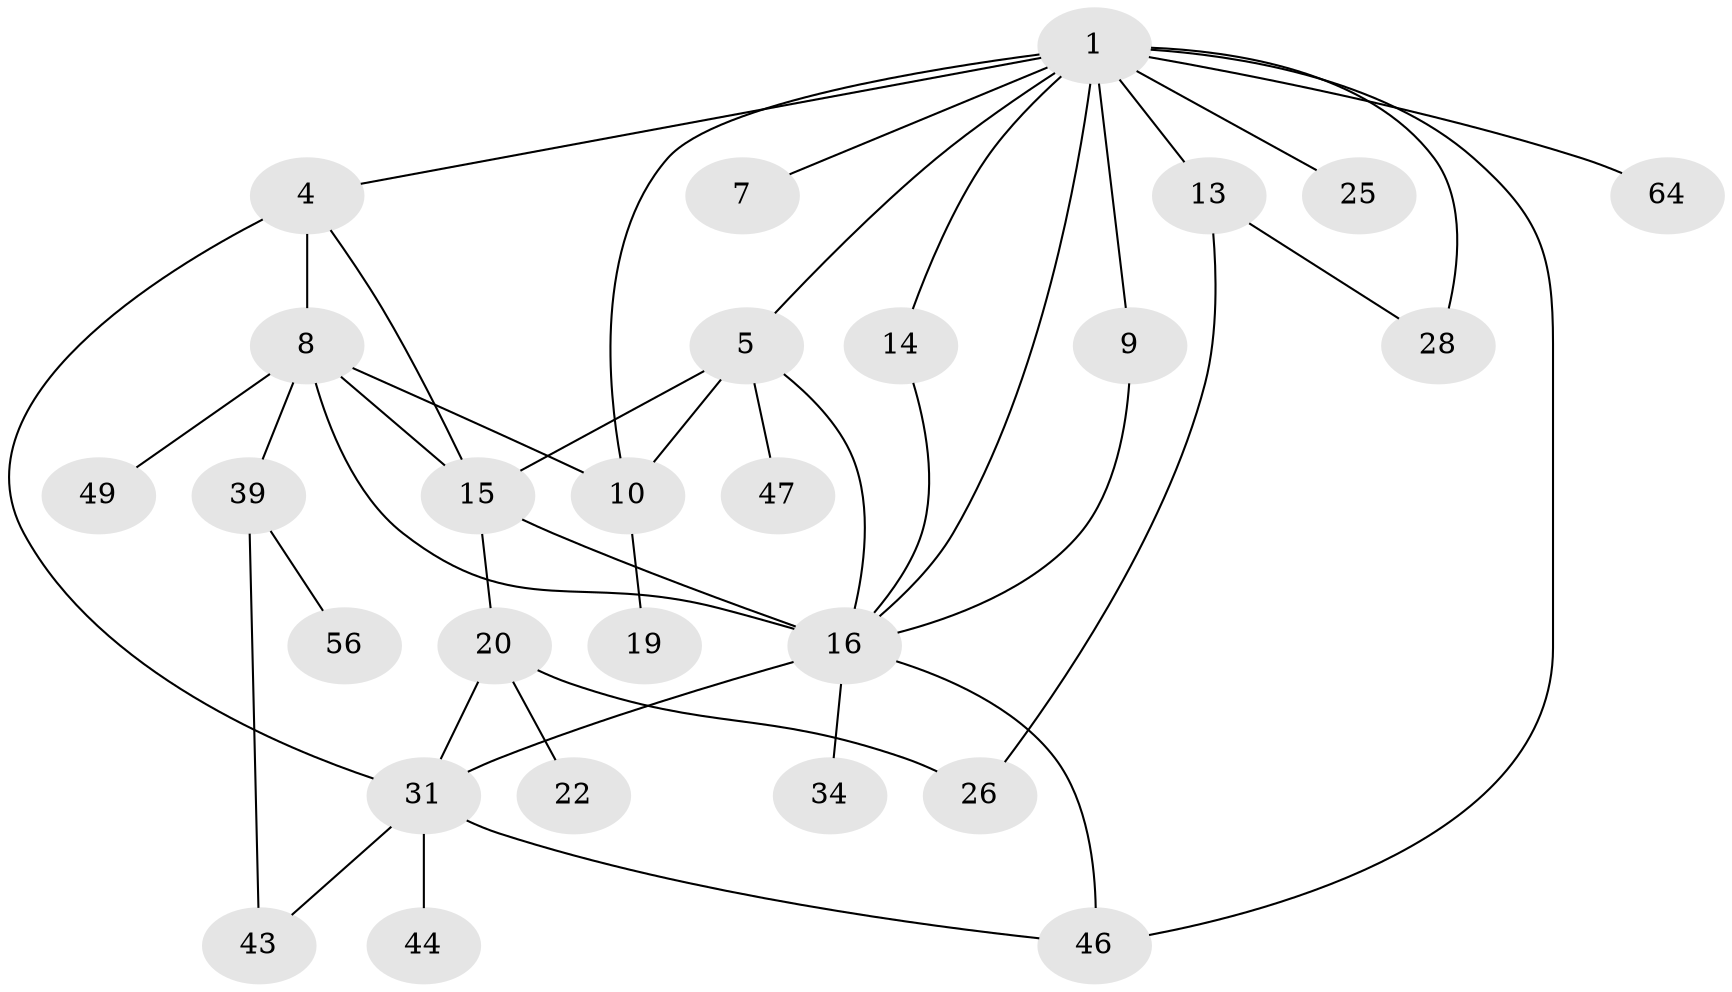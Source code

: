 // original degree distribution, {5: 0.07246376811594203, 8: 0.043478260869565216, 4: 0.08695652173913043, 3: 0.21739130434782608, 1: 0.3188405797101449, 2: 0.2463768115942029, 6: 0.014492753623188406}
// Generated by graph-tools (version 1.1) at 2025/17/03/04/25 18:17:13]
// undirected, 27 vertices, 42 edges
graph export_dot {
graph [start="1"]
  node [color=gray90,style=filled];
  1 [super="+3+29+2"];
  4 [super="+33+27"];
  5 [super="+12+6"];
  7;
  8 [super="+54+18"];
  9;
  10;
  13 [super="+36"];
  14 [super="+37"];
  15 [super="+17"];
  16 [super="+32+21+24+53"];
  19;
  20 [super="+59"];
  22 [super="+30"];
  25 [super="+48+66"];
  26;
  28 [super="+63"];
  31 [super="+57+42+61"];
  34;
  39 [super="+50"];
  43;
  44 [super="+62"];
  46 [super="+51"];
  47;
  49;
  56;
  64;
  1 -- 10;
  1 -- 13;
  1 -- 64;
  1 -- 28 [weight=2];
  1 -- 9;
  1 -- 4;
  1 -- 5;
  1 -- 7;
  1 -- 46;
  1 -- 14;
  1 -- 16;
  1 -- 25;
  4 -- 8 [weight=2];
  4 -- 31;
  4 -- 15;
  5 -- 15 [weight=2];
  5 -- 16;
  5 -- 10;
  5 -- 47;
  8 -- 39 [weight=2];
  8 -- 49 [weight=2];
  8 -- 10;
  8 -- 15;
  8 -- 16;
  9 -- 16;
  10 -- 19;
  13 -- 28;
  13 -- 26;
  14 -- 16;
  15 -- 16 [weight=2];
  15 -- 20;
  16 -- 34;
  16 -- 31;
  16 -- 46;
  20 -- 22;
  20 -- 26;
  20 -- 31;
  31 -- 44;
  31 -- 43;
  31 -- 46;
  39 -- 43;
  39 -- 56;
}
